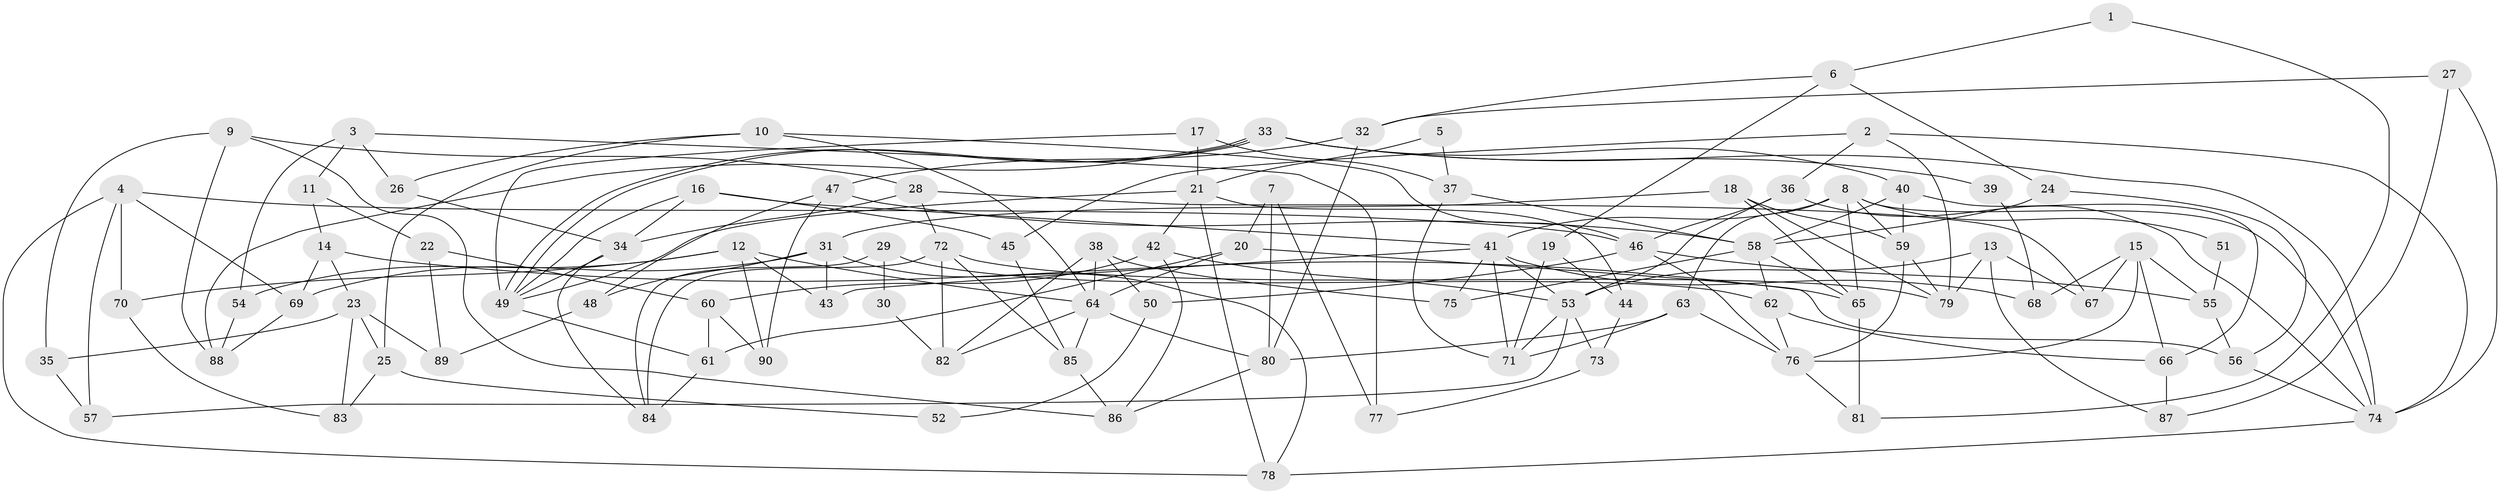 // coarse degree distribution, {2: 0.03636363636363636, 4: 0.2727272727272727, 6: 0.18181818181818182, 3: 0.12727272727272726, 5: 0.21818181818181817, 8: 0.07272727272727272, 7: 0.03636363636363636, 9: 0.05454545454545454}
// Generated by graph-tools (version 1.1) at 2025/37/03/04/25 23:37:06]
// undirected, 90 vertices, 180 edges
graph export_dot {
  node [color=gray90,style=filled];
  1;
  2;
  3;
  4;
  5;
  6;
  7;
  8;
  9;
  10;
  11;
  12;
  13;
  14;
  15;
  16;
  17;
  18;
  19;
  20;
  21;
  22;
  23;
  24;
  25;
  26;
  27;
  28;
  29;
  30;
  31;
  32;
  33;
  34;
  35;
  36;
  37;
  38;
  39;
  40;
  41;
  42;
  43;
  44;
  45;
  46;
  47;
  48;
  49;
  50;
  51;
  52;
  53;
  54;
  55;
  56;
  57;
  58;
  59;
  60;
  61;
  62;
  63;
  64;
  65;
  66;
  67;
  68;
  69;
  70;
  71;
  72;
  73;
  74;
  75;
  76;
  77;
  78;
  79;
  80;
  81;
  82;
  83;
  84;
  85;
  86;
  87;
  88;
  89;
  90;
  1 -- 6;
  1 -- 81;
  2 -- 79;
  2 -- 74;
  2 -- 36;
  2 -- 45;
  3 -- 26;
  3 -- 54;
  3 -- 11;
  3 -- 77;
  4 -- 46;
  4 -- 57;
  4 -- 69;
  4 -- 70;
  4 -- 78;
  5 -- 37;
  5 -- 21;
  6 -- 32;
  6 -- 24;
  6 -- 19;
  7 -- 77;
  7 -- 80;
  7 -- 20;
  8 -- 65;
  8 -- 74;
  8 -- 41;
  8 -- 51;
  8 -- 59;
  8 -- 63;
  9 -- 28;
  9 -- 88;
  9 -- 35;
  9 -- 86;
  10 -- 46;
  10 -- 64;
  10 -- 25;
  10 -- 26;
  11 -- 14;
  11 -- 22;
  12 -- 90;
  12 -- 64;
  12 -- 43;
  12 -- 54;
  12 -- 70;
  13 -- 79;
  13 -- 53;
  13 -- 67;
  13 -- 87;
  14 -- 65;
  14 -- 69;
  14 -- 23;
  15 -- 67;
  15 -- 76;
  15 -- 55;
  15 -- 66;
  15 -- 68;
  16 -- 45;
  16 -- 41;
  16 -- 34;
  16 -- 49;
  17 -- 49;
  17 -- 21;
  17 -- 37;
  18 -- 59;
  18 -- 79;
  18 -- 31;
  18 -- 65;
  19 -- 71;
  19 -- 44;
  20 -- 64;
  20 -- 56;
  20 -- 61;
  21 -- 49;
  21 -- 42;
  21 -- 44;
  21 -- 78;
  22 -- 89;
  22 -- 60;
  23 -- 25;
  23 -- 35;
  23 -- 83;
  23 -- 89;
  24 -- 58;
  24 -- 56;
  25 -- 83;
  25 -- 52;
  26 -- 34;
  27 -- 87;
  27 -- 74;
  27 -- 32;
  28 -- 34;
  28 -- 72;
  28 -- 67;
  29 -- 84;
  29 -- 62;
  29 -- 30;
  30 -- 82;
  31 -- 78;
  31 -- 43;
  31 -- 48;
  31 -- 69;
  32 -- 80;
  32 -- 47;
  33 -- 49;
  33 -- 49;
  33 -- 74;
  33 -- 39;
  33 -- 40;
  33 -- 88;
  34 -- 49;
  34 -- 84;
  35 -- 57;
  36 -- 74;
  36 -- 46;
  36 -- 53;
  37 -- 71;
  37 -- 58;
  38 -- 75;
  38 -- 64;
  38 -- 50;
  38 -- 82;
  39 -- 68;
  40 -- 59;
  40 -- 58;
  40 -- 66;
  41 -- 43;
  41 -- 53;
  41 -- 68;
  41 -- 71;
  41 -- 75;
  42 -- 53;
  42 -- 60;
  42 -- 86;
  44 -- 73;
  45 -- 85;
  46 -- 76;
  46 -- 50;
  46 -- 55;
  47 -- 58;
  47 -- 48;
  47 -- 90;
  48 -- 89;
  49 -- 61;
  50 -- 52;
  51 -- 55;
  53 -- 57;
  53 -- 71;
  53 -- 73;
  54 -- 88;
  55 -- 56;
  56 -- 74;
  58 -- 62;
  58 -- 65;
  58 -- 75;
  59 -- 76;
  59 -- 79;
  60 -- 61;
  60 -- 90;
  61 -- 84;
  62 -- 66;
  62 -- 76;
  63 -- 71;
  63 -- 76;
  63 -- 80;
  64 -- 80;
  64 -- 82;
  64 -- 85;
  65 -- 81;
  66 -- 87;
  69 -- 88;
  70 -- 83;
  72 -- 84;
  72 -- 85;
  72 -- 79;
  72 -- 82;
  73 -- 77;
  74 -- 78;
  76 -- 81;
  80 -- 86;
  85 -- 86;
}
